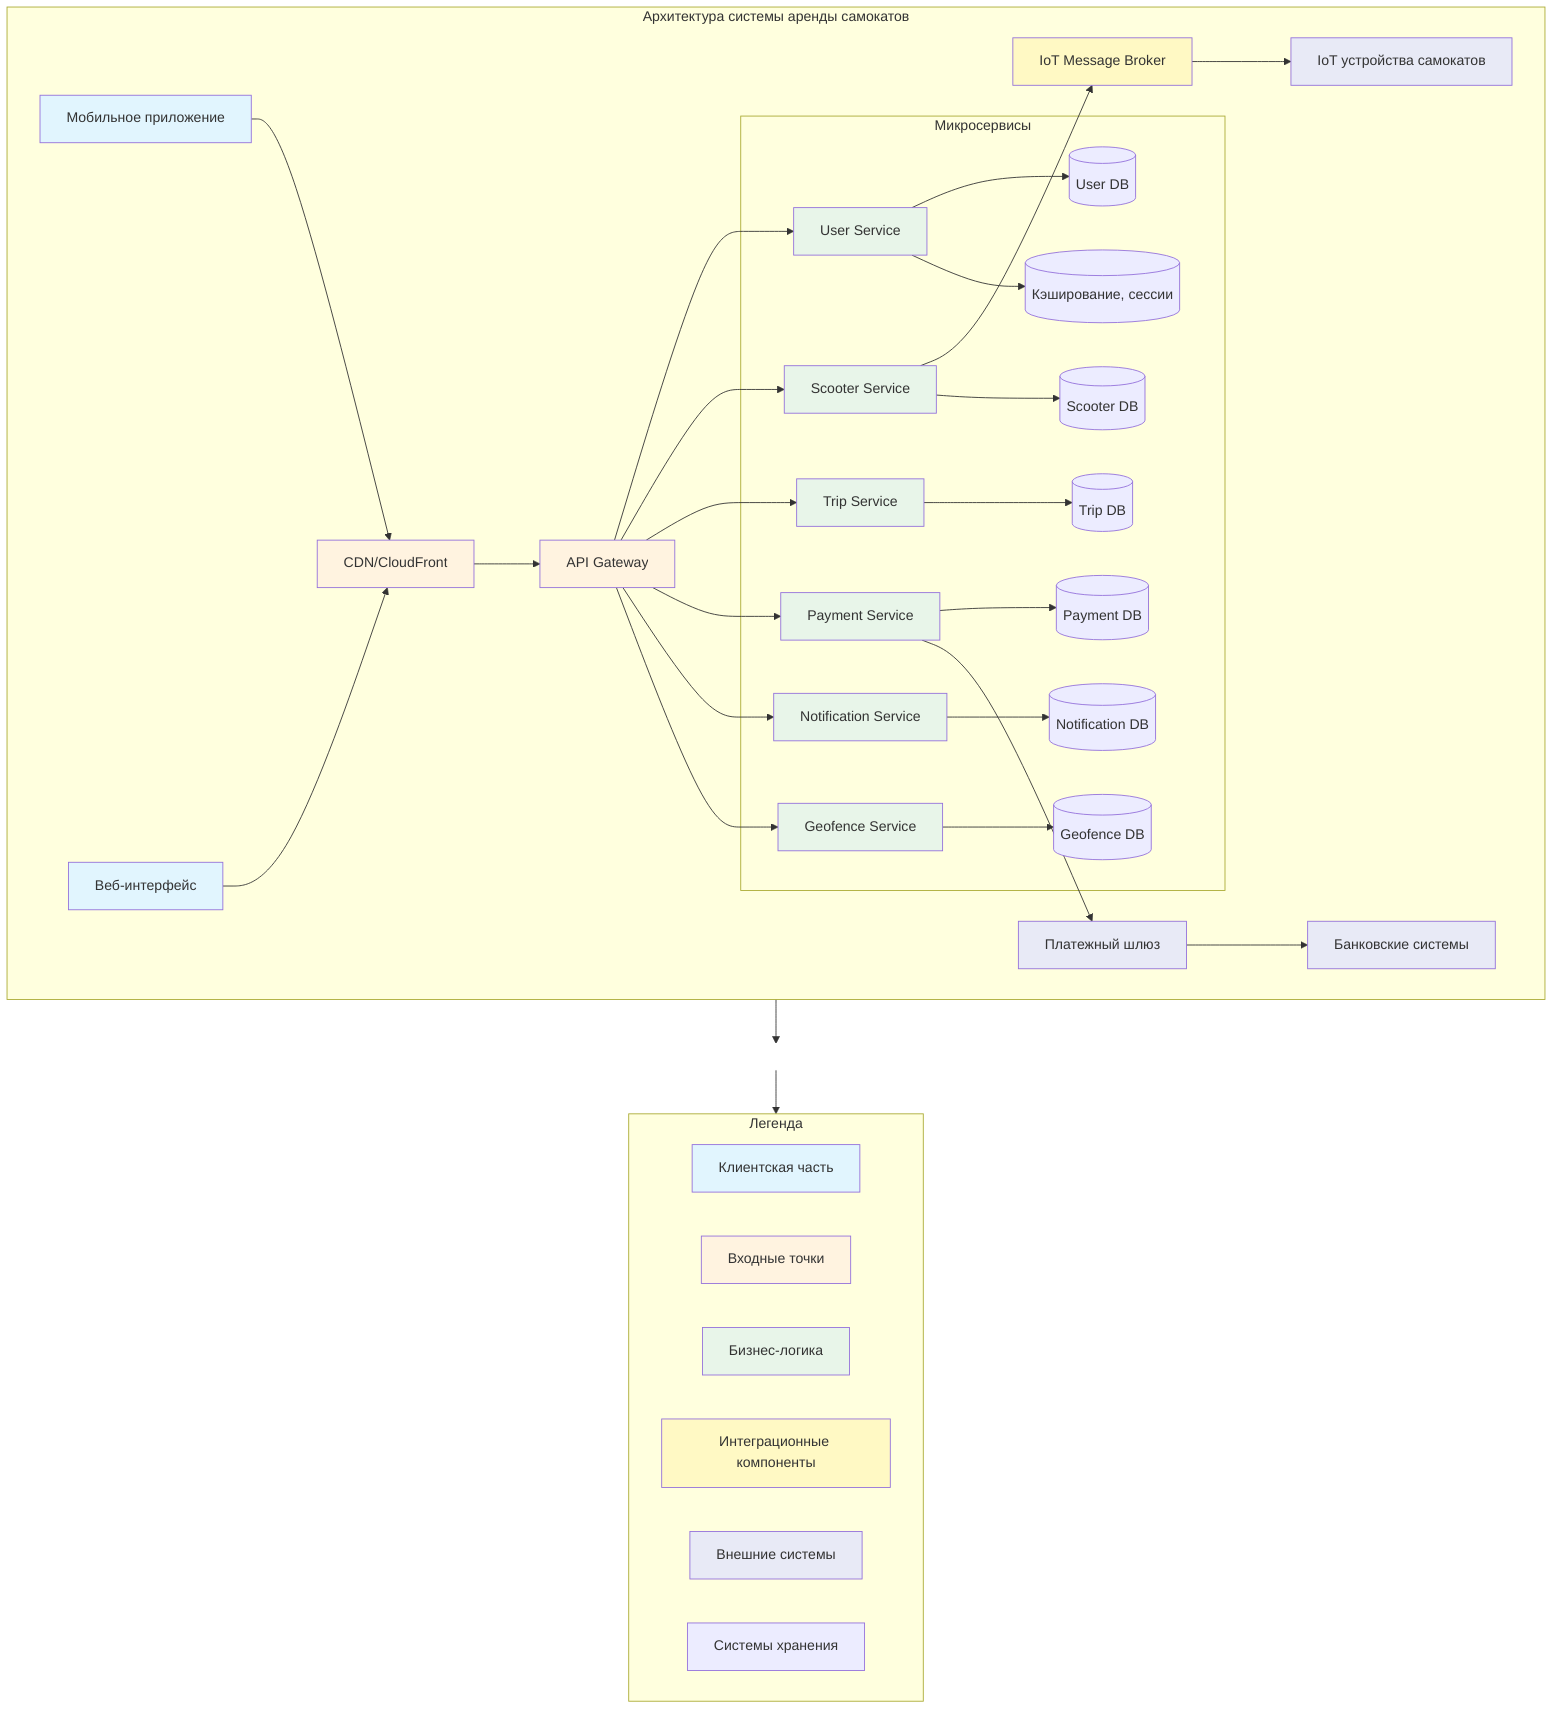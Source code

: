 graph TD
    subgraph Architecture [Архитектура системы аренды самокатов]
        Mobile[Мобильное приложение]:::client
        Web[Веб-интерфейс]:::client
        CDN[CDN/CloudFront]:::entry
        API[API Gateway]:::entry
        
        subgraph Microservices [Микросервисы]
            USER[User Service]:::business
            DB_USER[(User DB)]:::storage
            Cash[(Кэширование, сессии)]:::storage
            
            SCOOTER[Scooter Service]:::business
            DB_SCOOTER[(Scooter DB)]:::storage
            
            TRIP[Trip Service]:::business
            DB_TRIP[(Trip DB)]:::storage
            
            GEOFENCE[Geofence Service]:::business
            DB_GEO[(Geofence DB)]:::storage
            
            PAYMENT[Payment Service]:::business
            DB_PAYMENT[(Payment DB)]:::storage
            
            NOTIFY[Notification Service]:::business
            DB_NOTIFY[(Notification DB)]:::storage
        end

 
        MBB[IoT Message Broker]:::integration

        PAYMENT_GW[Платежный шлюз]:::external
        


        IOT[IoT устройства самокатов]:::external
        BANK[Банковские системы]:::external
        

        Mobile --> CDN
        Web --> CDN
        CDN --> API
        API --> USER
        API --> SCOOTER
        API --> TRIP
        API --> PAYMENT
        API --> NOTIFY
        API --> GEOFENCE
        
        SCOOTER --> MBB
        MBB --> IOT
        
        USER --> DB_USER
        USER --> Cash
        SCOOTER --> DB_SCOOTER
        TRIP --> DB_TRIP
        GEOFENCE --> DB_GEO
        PAYMENT --> DB_PAYMENT
        NOTIFY --> DB_NOTIFY
        
        PAYMENT --> PAYMENT_GW
        PAYMENT_GW --> BANK
        

    end


    subgraph Legend [Легенда]
        L1[Клиентская часть]:::client
        L2[Входные точки]:::entry
        L3[Бизнес-логика]:::business
        L4[Интеграционные компоненты]:::integration
        L5[Внешние системы]:::external
        L6[Системы хранения]:::storage
    end

    classDef client fill:#e1f5fe;
    classDef entry fill:#fff3e0;
    classDef business fill:#e8f5e9;
    classDef integration fill:#fff9c4;
    classDef external fill:#e8eaf6;

    Architecture --> Invisible[ ]:::invisible
    Invisible --> Legend
    
    classDef invisible fill:#ffffff, stroke:#ffffff, color:#ffffff;